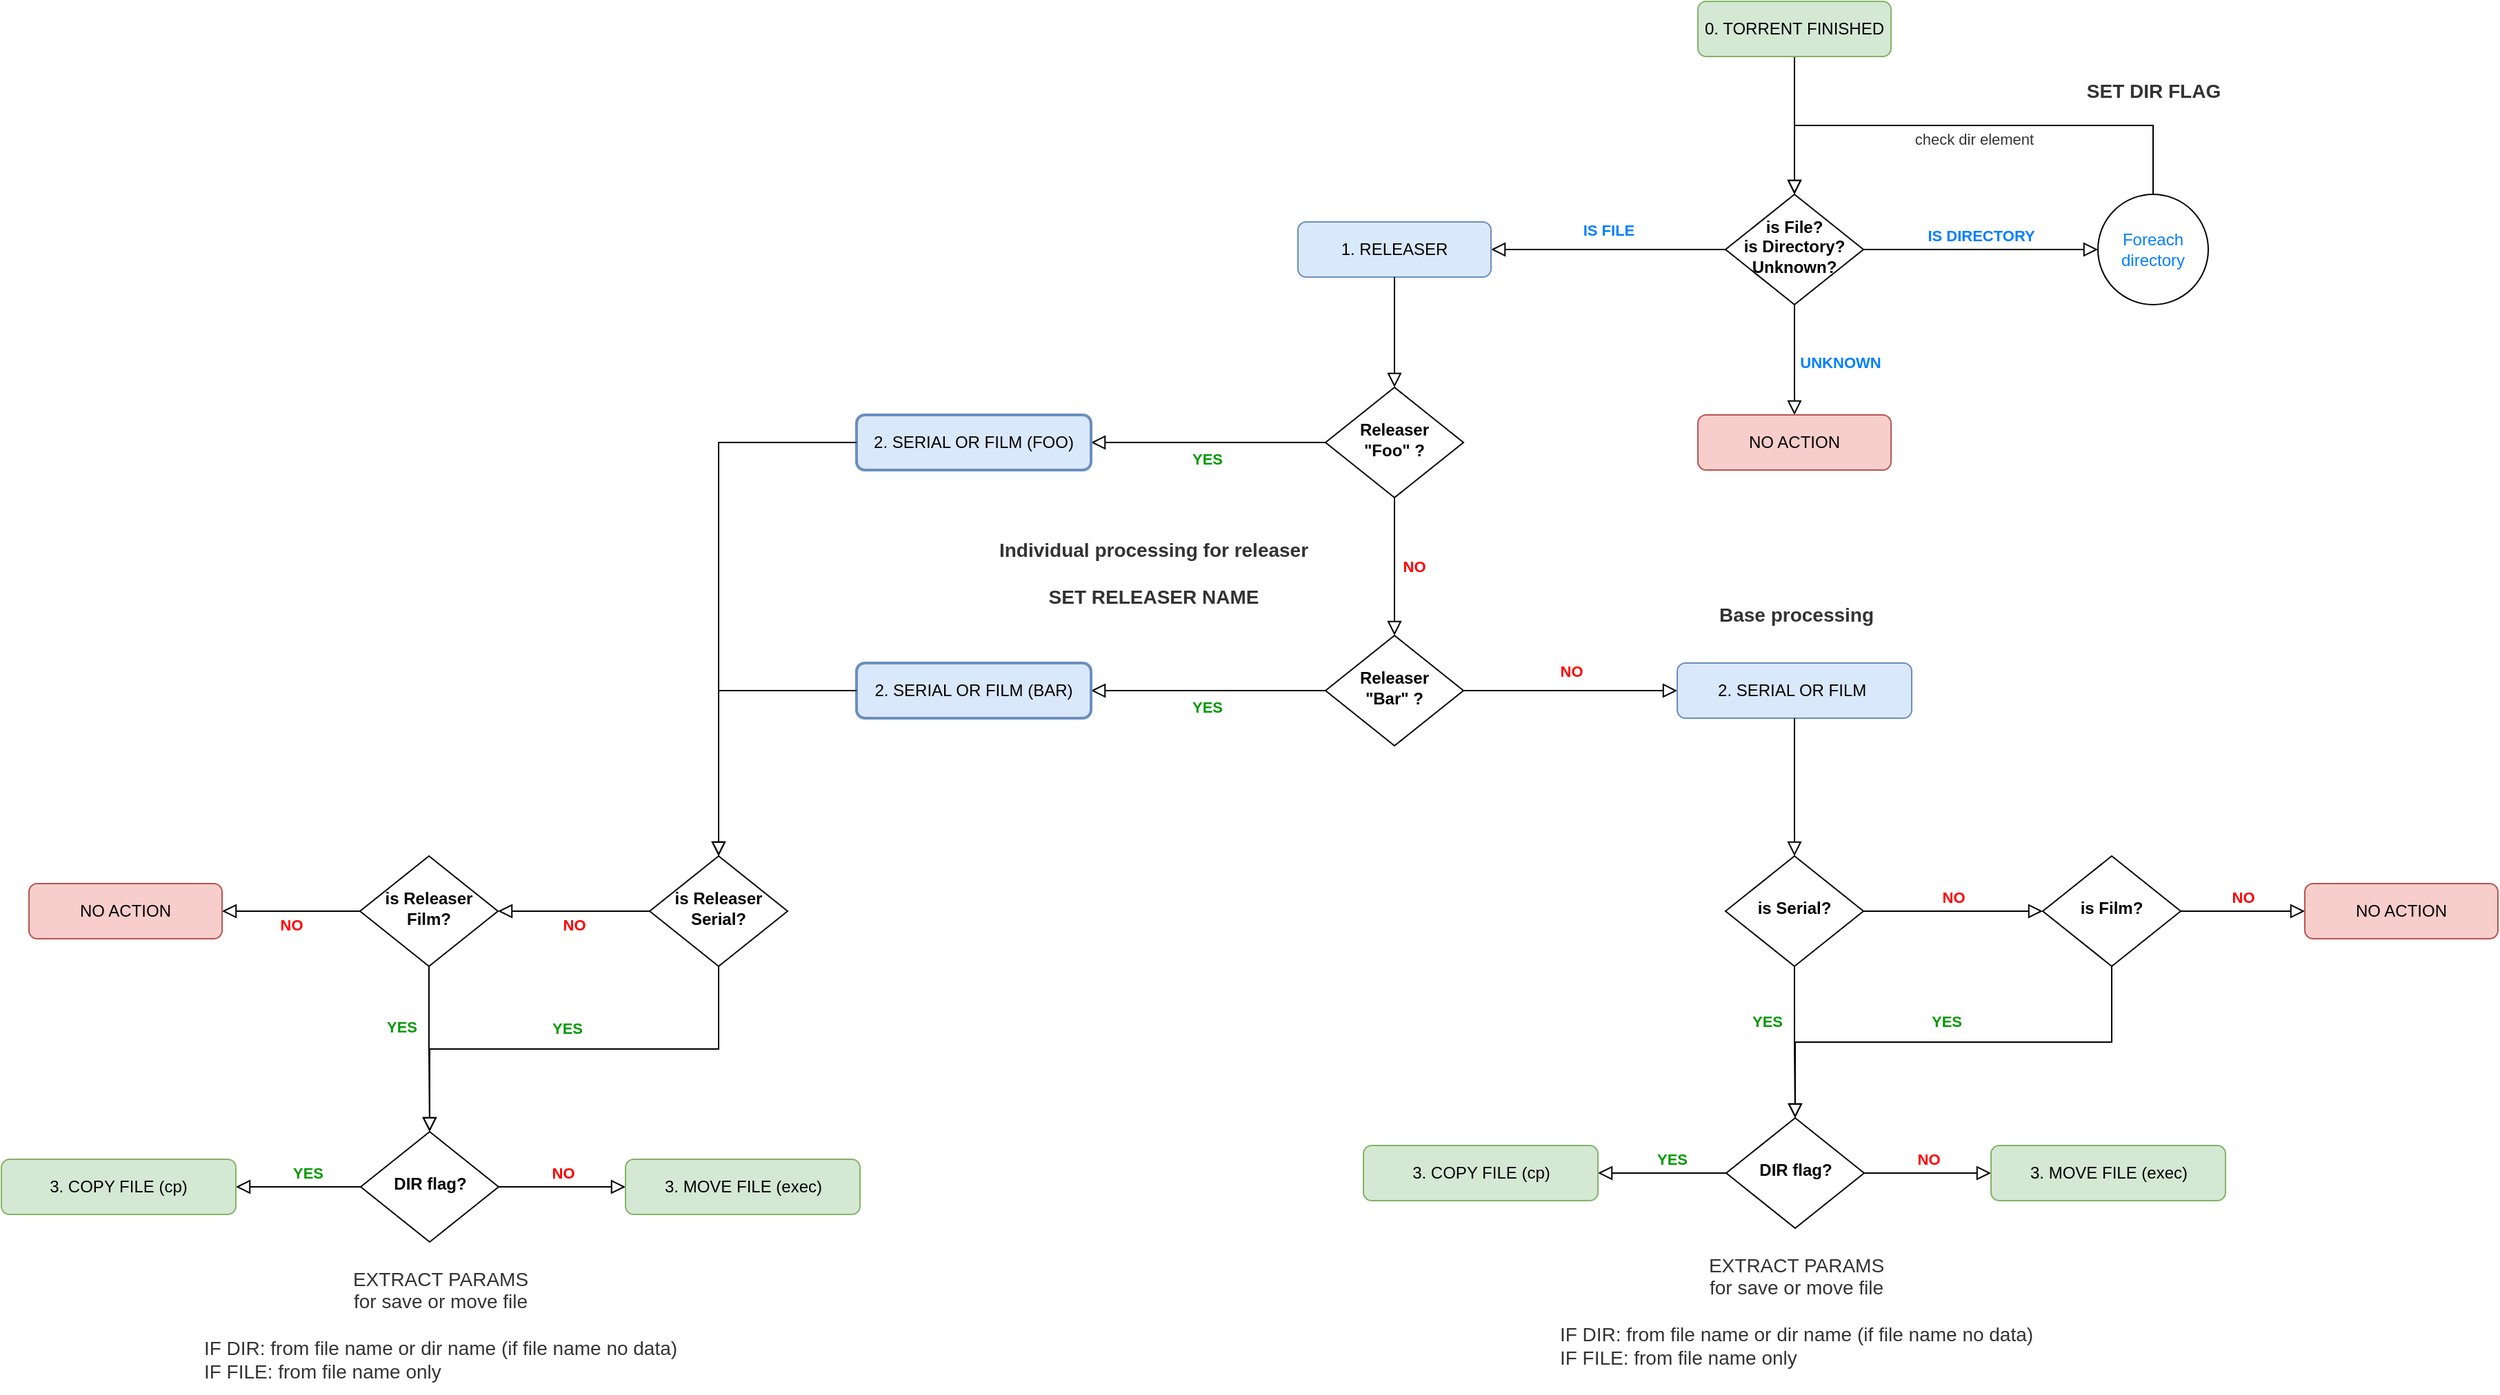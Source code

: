 <mxfile version="20.3.0" type="device"><diagram id="8wbopEudDfug-_9BVk37" name="Страница 1"><mxGraphModel dx="3151" dy="902" grid="1" gridSize="10" guides="1" tooltips="1" connect="1" arrows="1" fold="1" page="1" pageScale="1" pageWidth="827" pageHeight="1169" math="0" shadow="0"><root><mxCell id="0"/><mxCell id="1" parent="0"/><mxCell id="D8MkaVH-K6cw2ITBzaW8-1" value="" style="rounded=0;html=1;jettySize=auto;orthogonalLoop=1;fontSize=11;endArrow=block;endFill=0;endSize=8;strokeWidth=1;shadow=0;labelBackgroundColor=none;edgeStyle=orthogonalEdgeStyle;" edge="1" parent="1" source="D8MkaVH-K6cw2ITBzaW8-2" target="D8MkaVH-K6cw2ITBzaW8-5"><mxGeometry relative="1" as="geometry"/></mxCell><mxCell id="D8MkaVH-K6cw2ITBzaW8-2" value="0. TORRENT FINISHED" style="rounded=1;whiteSpace=wrap;html=1;fontSize=12;glass=0;strokeWidth=1;shadow=0;fillColor=#d5e8d4;strokeColor=#82b366;" vertex="1" parent="1"><mxGeometry x="270" y="130" width="140" height="40" as="geometry"/></mxCell><mxCell id="D8MkaVH-K6cw2ITBzaW8-3" value="&lt;b&gt;&lt;font color=&quot;#007fff&quot;&gt;IS FILE&lt;/font&gt;&lt;/b&gt;" style="rounded=0;html=1;jettySize=auto;orthogonalLoop=1;fontSize=11;endArrow=block;endFill=0;endSize=8;strokeWidth=1;shadow=0;labelBackgroundColor=none;edgeStyle=orthogonalEdgeStyle;fontColor=#009900;exitX=0;exitY=0.5;exitDx=0;exitDy=0;entryX=1;entryY=0.5;entryDx=0;entryDy=0;" edge="1" parent="1" source="D8MkaVH-K6cw2ITBzaW8-5" target="D8MkaVH-K6cw2ITBzaW8-14"><mxGeometry y="-14" relative="1" as="geometry"><mxPoint as="offset"/></mxGeometry></mxCell><mxCell id="D8MkaVH-K6cw2ITBzaW8-4" value="&lt;b&gt;&lt;font color=&quot;#007fff&quot;&gt;IS DIRECTORY&lt;/font&gt;&lt;/b&gt;" style="edgeStyle=orthogonalEdgeStyle;rounded=0;html=1;jettySize=auto;orthogonalLoop=1;fontSize=11;endArrow=block;endFill=0;endSize=8;strokeWidth=1;shadow=0;labelBackgroundColor=none;fontColor=#FF0000;entryX=0;entryY=0.5;entryDx=0;entryDy=0;" edge="1" parent="1" source="D8MkaVH-K6cw2ITBzaW8-5" target="D8MkaVH-K6cw2ITBzaW8-15"><mxGeometry y="10" relative="1" as="geometry"><mxPoint as="offset"/><mxPoint x="560" y="310" as="targetPoint"/></mxGeometry></mxCell><mxCell id="D8MkaVH-K6cw2ITBzaW8-5" value="is File?&lt;br&gt;is Directory?&lt;br&gt;Unknown?" style="rhombus;whiteSpace=wrap;html=1;shadow=0;fontFamily=Helvetica;fontSize=12;align=center;strokeWidth=1;spacing=6;spacingTop=-4;fontStyle=1" vertex="1" parent="1"><mxGeometry x="290" y="270" width="100" height="80" as="geometry"/></mxCell><mxCell id="D8MkaVH-K6cw2ITBzaW8-7" value="&lt;b&gt;&lt;font color=&quot;#009900&quot;&gt;YES&lt;/font&gt;&lt;/b&gt;" style="rounded=0;html=1;jettySize=auto;orthogonalLoop=1;fontSize=11;endArrow=block;endFill=0;endSize=8;strokeWidth=1;shadow=0;labelBackgroundColor=none;edgeStyle=orthogonalEdgeStyle;" edge="1" parent="1" source="D8MkaVH-K6cw2ITBzaW8-9" target="D8MkaVH-K6cw2ITBzaW8-10"><mxGeometry x="0.012" y="12" relative="1" as="geometry"><mxPoint as="offset"/></mxGeometry></mxCell><mxCell id="D8MkaVH-K6cw2ITBzaW8-8" value="&lt;b&gt;&lt;font color=&quot;#ff0000&quot;&gt;NO&lt;/font&gt;&lt;/b&gt;" style="edgeStyle=orthogonalEdgeStyle;rounded=0;html=1;jettySize=auto;orthogonalLoop=1;fontSize=11;endArrow=block;endFill=0;endSize=8;strokeWidth=1;shadow=0;labelBackgroundColor=none;entryX=0.5;entryY=0;entryDx=0;entryDy=0;" edge="1" parent="1" source="D8MkaVH-K6cw2ITBzaW8-9" target="D8MkaVH-K6cw2ITBzaW8-22"><mxGeometry y="14" relative="1" as="geometry"><mxPoint as="offset"/><mxPoint x="50" y="600" as="targetPoint"/></mxGeometry></mxCell><mxCell id="D8MkaVH-K6cw2ITBzaW8-9" value="Releaser&lt;br&gt;&quot;Foo&quot; ?" style="rhombus;whiteSpace=wrap;html=1;shadow=0;fontFamily=Helvetica;fontSize=12;align=center;strokeWidth=1;spacing=6;spacingTop=-4;fontStyle=1" vertex="1" parent="1"><mxGeometry y="410" width="100" height="80" as="geometry"/></mxCell><mxCell id="D8MkaVH-K6cw2ITBzaW8-10" value="2. SERIAL OR FILM (FOO)" style="rounded=1;whiteSpace=wrap;html=1;fontSize=12;glass=0;strokeWidth=2;shadow=0;fillColor=#dae8fc;strokeColor=#6c8ebf;" vertex="1" parent="1"><mxGeometry x="-340" y="430" width="170" height="40" as="geometry"/></mxCell><mxCell id="D8MkaVH-K6cw2ITBzaW8-14" value="1. RELEASER" style="rounded=1;whiteSpace=wrap;html=1;fontSize=12;glass=0;strokeWidth=1;shadow=0;fillColor=#dae8fc;strokeColor=#6c8ebf;" vertex="1" parent="1"><mxGeometry x="-20" y="290" width="140" height="40" as="geometry"/></mxCell><mxCell id="D8MkaVH-K6cw2ITBzaW8-15" value="Foreach&lt;br&gt;directory" style="ellipse;whiteSpace=wrap;html=1;aspect=fixed;fontColor=#007FFF;" vertex="1" parent="1"><mxGeometry x="560" y="270" width="80" height="80" as="geometry"/></mxCell><mxCell id="D8MkaVH-K6cw2ITBzaW8-17" value="&lt;font color=&quot;#333333&quot;&gt;check dir element&lt;/font&gt;" style="edgeStyle=orthogonalEdgeStyle;rounded=0;html=1;jettySize=auto;orthogonalLoop=1;fontSize=11;endArrow=block;endFill=0;endSize=8;strokeWidth=1;shadow=0;labelBackgroundColor=none;fontColor=#FF0000;entryX=0.5;entryY=0;entryDx=0;entryDy=0;exitX=0.5;exitY=0;exitDx=0;exitDy=0;" edge="1" parent="1" source="D8MkaVH-K6cw2ITBzaW8-15" target="D8MkaVH-K6cw2ITBzaW8-5"><mxGeometry y="10" relative="1" as="geometry"><mxPoint as="offset"/><mxPoint x="400" y="320" as="sourcePoint"/><mxPoint x="570" y="320" as="targetPoint"/><Array as="points"><mxPoint x="600" y="220"/><mxPoint x="340" y="220"/></Array></mxGeometry></mxCell><mxCell id="D8MkaVH-K6cw2ITBzaW8-18" value="" style="rounded=0;html=1;jettySize=auto;orthogonalLoop=1;fontSize=11;endArrow=block;endFill=0;endSize=8;strokeWidth=1;shadow=0;labelBackgroundColor=none;edgeStyle=orthogonalEdgeStyle;exitX=0.5;exitY=1;exitDx=0;exitDy=0;entryX=0.5;entryY=0;entryDx=0;entryDy=0;" edge="1" parent="1" source="D8MkaVH-K6cw2ITBzaW8-14" target="D8MkaVH-K6cw2ITBzaW8-9"><mxGeometry x="-0.25" y="20" relative="1" as="geometry"><mxPoint as="offset"/><mxPoint x="10.043" y="460.034" as="sourcePoint"/><mxPoint x="-170" y="500.034" as="targetPoint"/></mxGeometry></mxCell><mxCell id="D8MkaVH-K6cw2ITBzaW8-20" value="&lt;b&gt;&lt;font color=&quot;#007fff&quot;&gt;UNKNOWN&lt;/font&gt;&lt;/b&gt;" style="rounded=0;html=1;jettySize=auto;orthogonalLoop=1;fontSize=11;endArrow=block;endFill=0;endSize=8;strokeWidth=1;shadow=0;labelBackgroundColor=none;edgeStyle=orthogonalEdgeStyle;fontColor=#009900;exitX=0.5;exitY=1;exitDx=0;exitDy=0;entryX=0.5;entryY=0;entryDx=0;entryDy=0;" edge="1" parent="1" source="D8MkaVH-K6cw2ITBzaW8-5" target="D8MkaVH-K6cw2ITBzaW8-21"><mxGeometry x="0.04" y="33" relative="1" as="geometry"><mxPoint as="offset"/><mxPoint x="300" y="320.0" as="sourcePoint"/><mxPoint x="340" y="410" as="targetPoint"/></mxGeometry></mxCell><mxCell id="D8MkaVH-K6cw2ITBzaW8-21" value="NO ACTION" style="rounded=1;whiteSpace=wrap;html=1;fontSize=12;glass=0;strokeWidth=1;shadow=0;fillColor=#f8cecc;strokeColor=#b85450;" vertex="1" parent="1"><mxGeometry x="270" y="430" width="140" height="40" as="geometry"/></mxCell><mxCell id="D8MkaVH-K6cw2ITBzaW8-22" value="Releaser&lt;br&gt;&quot;Bar&quot; ?" style="rhombus;whiteSpace=wrap;html=1;shadow=0;fontFamily=Helvetica;fontSize=12;align=center;strokeWidth=1;spacing=6;spacingTop=-4;fontStyle=1" vertex="1" parent="1"><mxGeometry y="590" width="100" height="80" as="geometry"/></mxCell><mxCell id="D8MkaVH-K6cw2ITBzaW8-23" value="&lt;b&gt;&lt;font color=&quot;#009900&quot;&gt;YES&lt;/font&gt;&lt;/b&gt;" style="rounded=0;html=1;jettySize=auto;orthogonalLoop=1;fontSize=11;endArrow=block;endFill=0;endSize=8;strokeWidth=1;shadow=0;labelBackgroundColor=none;edgeStyle=orthogonalEdgeStyle;exitX=0;exitY=0.5;exitDx=0;exitDy=0;entryX=1;entryY=0.5;entryDx=0;entryDy=0;" edge="1" parent="1" target="D8MkaVH-K6cw2ITBzaW8-25" source="D8MkaVH-K6cw2ITBzaW8-22"><mxGeometry x="0.012" y="12" relative="1" as="geometry"><mxPoint as="offset"/><mxPoint x="-20.0" y="630" as="sourcePoint"/><mxPoint x="-170" y="630" as="targetPoint"/></mxGeometry></mxCell><mxCell id="D8MkaVH-K6cw2ITBzaW8-25" value="2. SERIAL OR FILM (BAR)" style="rounded=1;whiteSpace=wrap;html=1;fontSize=12;glass=0;strokeWidth=2;shadow=0;fillColor=#dae8fc;strokeColor=#6c8ebf;" vertex="1" parent="1"><mxGeometry x="-340" y="610" width="170" height="40" as="geometry"/></mxCell><mxCell id="D8MkaVH-K6cw2ITBzaW8-26" value="is Releaser Serial?" style="rhombus;whiteSpace=wrap;html=1;shadow=0;fontFamily=Helvetica;fontSize=12;align=center;strokeWidth=1;spacing=6;spacingTop=-4;fontStyle=1" vertex="1" parent="1"><mxGeometry x="-490" y="750" width="100" height="80" as="geometry"/></mxCell><mxCell id="D8MkaVH-K6cw2ITBzaW8-28" value="" style="rounded=0;html=1;jettySize=auto;orthogonalLoop=1;fontSize=11;endArrow=block;endFill=0;endSize=8;strokeWidth=1;shadow=0;labelBackgroundColor=none;edgeStyle=orthogonalEdgeStyle;exitX=0;exitY=0.5;exitDx=0;exitDy=0;entryX=0.5;entryY=0;entryDx=0;entryDy=0;" edge="1" parent="1" source="D8MkaVH-K6cw2ITBzaW8-10" target="D8MkaVH-K6cw2ITBzaW8-26"><mxGeometry x="-0.25" y="20" relative="1" as="geometry"><mxPoint as="offset"/><mxPoint x="60" y="340" as="sourcePoint"/><mxPoint x="60" y="420" as="targetPoint"/></mxGeometry></mxCell><mxCell id="D8MkaVH-K6cw2ITBzaW8-29" value="" style="rounded=0;html=1;jettySize=auto;orthogonalLoop=1;fontSize=11;endArrow=block;endFill=0;endSize=8;strokeWidth=1;shadow=0;labelBackgroundColor=none;edgeStyle=orthogonalEdgeStyle;exitX=0;exitY=0.5;exitDx=0;exitDy=0;entryX=0.5;entryY=0;entryDx=0;entryDy=0;" edge="1" parent="1" source="D8MkaVH-K6cw2ITBzaW8-25" target="D8MkaVH-K6cw2ITBzaW8-26"><mxGeometry x="-0.25" y="20" relative="1" as="geometry"><mxPoint as="offset"/><mxPoint x="-348" y="584" as="sourcePoint"/><mxPoint x="-460" y="625" as="targetPoint"/></mxGeometry></mxCell><mxCell id="D8MkaVH-K6cw2ITBzaW8-30" value="&lt;b&gt;&lt;font color=&quot;#ff0000&quot;&gt;NO&lt;/font&gt;&lt;/b&gt;" style="edgeStyle=orthogonalEdgeStyle;rounded=0;html=1;jettySize=auto;orthogonalLoop=1;fontSize=11;endArrow=block;endFill=0;endSize=8;strokeWidth=1;shadow=0;labelBackgroundColor=none;exitX=1;exitY=0.5;exitDx=0;exitDy=0;entryX=0;entryY=0.5;entryDx=0;entryDy=0;" edge="1" parent="1" source="D8MkaVH-K6cw2ITBzaW8-22" target="D8MkaVH-K6cw2ITBzaW8-31"><mxGeometry y="14" relative="1" as="geometry"><mxPoint as="offset"/><mxPoint x="60" y="500" as="sourcePoint"/><mxPoint x="270" y="630" as="targetPoint"/></mxGeometry></mxCell><mxCell id="D8MkaVH-K6cw2ITBzaW8-31" value="2. SERIAL OR FILM&amp;nbsp;" style="rounded=1;whiteSpace=wrap;html=1;fontSize=12;glass=0;strokeWidth=1;shadow=0;fillColor=#dae8fc;strokeColor=#6c8ebf;" vertex="1" parent="1"><mxGeometry x="255" y="610" width="170" height="40" as="geometry"/></mxCell><mxCell id="D8MkaVH-K6cw2ITBzaW8-32" value="is Serial?" style="rhombus;whiteSpace=wrap;html=1;shadow=0;fontFamily=Helvetica;fontSize=12;align=center;strokeWidth=1;spacing=6;spacingTop=-4;fontStyle=1" vertex="1" parent="1"><mxGeometry x="290" y="750" width="100" height="80" as="geometry"/></mxCell><mxCell id="D8MkaVH-K6cw2ITBzaW8-33" value="" style="rounded=0;html=1;jettySize=auto;orthogonalLoop=1;fontSize=11;endArrow=block;endFill=0;endSize=8;strokeWidth=1;shadow=0;labelBackgroundColor=none;edgeStyle=orthogonalEdgeStyle;exitX=0.5;exitY=1;exitDx=0;exitDy=0;entryX=0.5;entryY=0;entryDx=0;entryDy=0;" edge="1" parent="1" source="D8MkaVH-K6cw2ITBzaW8-31" target="D8MkaVH-K6cw2ITBzaW8-32"><mxGeometry x="-0.25" y="20" relative="1" as="geometry"><mxPoint as="offset"/><mxPoint x="280" y="710" as="sourcePoint"/><mxPoint x="150" y="710" as="targetPoint"/></mxGeometry></mxCell><mxCell id="D8MkaVH-K6cw2ITBzaW8-37" value="&lt;b&gt;&lt;font color=&quot;#009900&quot;&gt;YES&lt;/font&gt;&lt;/b&gt;" style="rounded=0;html=1;jettySize=auto;orthogonalLoop=1;fontSize=11;endArrow=block;endFill=0;endSize=8;strokeWidth=1;shadow=0;labelBackgroundColor=none;edgeStyle=orthogonalEdgeStyle;exitX=0.5;exitY=1;exitDx=0;exitDy=0;entryX=0.5;entryY=0;entryDx=0;entryDy=0;" edge="1" parent="1" source="D8MkaVH-K6cw2ITBzaW8-32" target="D8MkaVH-K6cw2ITBzaW8-45"><mxGeometry x="-0.276" y="-20" relative="1" as="geometry"><mxPoint as="offset"/><mxPoint x="270" y="789.66" as="sourcePoint"/><mxPoint x="60" y="810" as="targetPoint"/></mxGeometry></mxCell><mxCell id="D8MkaVH-K6cw2ITBzaW8-38" value="&lt;b&gt;&lt;font color=&quot;#ff0000&quot;&gt;NO&lt;/font&gt;&lt;/b&gt;" style="edgeStyle=orthogonalEdgeStyle;rounded=0;html=1;jettySize=auto;orthogonalLoop=1;fontSize=11;endArrow=block;endFill=0;endSize=8;strokeWidth=1;shadow=0;labelBackgroundColor=none;exitX=1;exitY=0.5;exitDx=0;exitDy=0;entryX=0;entryY=0.5;entryDx=0;entryDy=0;" edge="1" parent="1" source="D8MkaVH-K6cw2ITBzaW8-32" target="D8MkaVH-K6cw2ITBzaW8-39"><mxGeometry y="10" relative="1" as="geometry"><mxPoint as="offset"/><mxPoint x="414" y="770" as="sourcePoint"/><mxPoint x="470" y="790" as="targetPoint"/></mxGeometry></mxCell><mxCell id="D8MkaVH-K6cw2ITBzaW8-39" value="is Film?" style="rhombus;whiteSpace=wrap;html=1;shadow=0;fontFamily=Helvetica;fontSize=12;align=center;strokeWidth=1;spacing=6;spacingTop=-4;fontStyle=1" vertex="1" parent="1"><mxGeometry x="520" y="750" width="100" height="80" as="geometry"/></mxCell><mxCell id="D8MkaVH-K6cw2ITBzaW8-40" value="&lt;b&gt;&lt;font color=&quot;#ff0000&quot;&gt;NO&lt;/font&gt;&lt;/b&gt;" style="edgeStyle=orthogonalEdgeStyle;rounded=0;html=1;jettySize=auto;orthogonalLoop=1;fontSize=11;endArrow=block;endFill=0;endSize=8;strokeWidth=1;shadow=0;labelBackgroundColor=none;exitX=1;exitY=0.5;exitDx=0;exitDy=0;entryX=0;entryY=0.5;entryDx=0;entryDy=0;" edge="1" parent="1" source="D8MkaVH-K6cw2ITBzaW8-39" target="D8MkaVH-K6cw2ITBzaW8-42"><mxGeometry y="10" relative="1" as="geometry"><mxPoint as="offset"/><mxPoint x="650" y="770" as="sourcePoint"/><mxPoint x="690" y="790" as="targetPoint"/></mxGeometry></mxCell><mxCell id="D8MkaVH-K6cw2ITBzaW8-42" value="NO ACTION" style="rounded=1;whiteSpace=wrap;html=1;fontSize=12;glass=0;strokeWidth=1;shadow=0;fillColor=#f8cecc;strokeColor=#b85450;" vertex="1" parent="1"><mxGeometry x="710" y="770" width="140" height="40" as="geometry"/></mxCell><mxCell id="D8MkaVH-K6cw2ITBzaW8-44" value="SET DIR FLAG" style="text;html=1;align=center;verticalAlign=middle;resizable=0;points=[];autosize=1;strokeColor=none;fillColor=none;fontColor=#333333;fontStyle=1;fontSize=14;" vertex="1" parent="1"><mxGeometry x="540" y="180" width="120" height="30" as="geometry"/></mxCell><mxCell id="D8MkaVH-K6cw2ITBzaW8-45" value="DIR flag?" style="rhombus;whiteSpace=wrap;html=1;shadow=0;fontFamily=Helvetica;fontSize=12;align=center;strokeWidth=1;spacing=6;spacingTop=-4;fontStyle=1" vertex="1" parent="1"><mxGeometry x="290.5" y="940" width="100" height="80" as="geometry"/></mxCell><mxCell id="D8MkaVH-K6cw2ITBzaW8-47" value="Individual processing for releaser&lt;br&gt;&lt;br&gt;SET RELEASER NAME" style="text;html=1;align=center;verticalAlign=middle;resizable=0;points=[];autosize=1;strokeColor=none;fillColor=none;fontColor=#333333;fontStyle=1;fontSize=14;" vertex="1" parent="1"><mxGeometry x="-250" y="515" width="250" height="60" as="geometry"/></mxCell><mxCell id="D8MkaVH-K6cw2ITBzaW8-49" value="&lt;b&gt;&lt;font color=&quot;#009900&quot;&gt;YES&lt;/font&gt;&lt;/b&gt;" style="rounded=0;html=1;jettySize=auto;orthogonalLoop=1;fontSize=11;endArrow=block;endFill=0;endSize=8;strokeWidth=1;shadow=0;labelBackgroundColor=none;edgeStyle=orthogonalEdgeStyle;exitX=0;exitY=0.5;exitDx=0;exitDy=0;entryX=1;entryY=0.5;entryDx=0;entryDy=0;" edge="1" parent="1" source="D8MkaVH-K6cw2ITBzaW8-45" target="D8MkaVH-K6cw2ITBzaW8-51"><mxGeometry x="-0.143" y="-10" relative="1" as="geometry"><mxPoint as="offset"/><mxPoint x="277.5" y="950" as="sourcePoint"/><mxPoint x="217.5" y="980" as="targetPoint"/></mxGeometry></mxCell><mxCell id="D8MkaVH-K6cw2ITBzaW8-50" value="&lt;b&gt;&lt;font color=&quot;#ff0000&quot;&gt;NO&lt;/font&gt;&lt;/b&gt;" style="edgeStyle=orthogonalEdgeStyle;rounded=0;html=1;jettySize=auto;orthogonalLoop=1;fontSize=11;endArrow=block;endFill=0;endSize=8;strokeWidth=1;shadow=0;labelBackgroundColor=none;exitX=1;exitY=0.5;exitDx=0;exitDy=0;entryX=0;entryY=0.5;entryDx=0;entryDy=0;" edge="1" parent="1" source="D8MkaVH-K6cw2ITBzaW8-45" target="D8MkaVH-K6cw2ITBzaW8-54"><mxGeometry y="10" relative="1" as="geometry"><mxPoint as="offset"/><mxPoint x="427.5" y="979.66" as="sourcePoint"/><mxPoint x="457.5" y="980" as="targetPoint"/></mxGeometry></mxCell><mxCell id="D8MkaVH-K6cw2ITBzaW8-51" value="3. COPY FILE (cp)" style="rounded=1;whiteSpace=wrap;html=1;fontSize=12;glass=0;strokeWidth=1;shadow=0;fillColor=#d5e8d4;strokeColor=#82b366;" vertex="1" parent="1"><mxGeometry x="27.5" y="960" width="170" height="40" as="geometry"/></mxCell><mxCell id="D8MkaVH-K6cw2ITBzaW8-54" value="3. MOVE FILE (exec)" style="rounded=1;whiteSpace=wrap;html=1;fontSize=12;glass=0;strokeWidth=1;shadow=0;fillColor=#d5e8d4;strokeColor=#82b366;" vertex="1" parent="1"><mxGeometry x="482.5" y="960" width="170" height="40" as="geometry"/></mxCell><mxCell id="D8MkaVH-K6cw2ITBzaW8-57" value="&lt;b&gt;&lt;font color=&quot;#009900&quot;&gt;YES&lt;/font&gt;&lt;/b&gt;" style="rounded=0;html=1;jettySize=auto;orthogonalLoop=1;fontSize=11;endArrow=block;endFill=0;endSize=8;strokeWidth=1;shadow=0;labelBackgroundColor=none;edgeStyle=orthogonalEdgeStyle;exitX=0.5;exitY=1;exitDx=0;exitDy=0;entryX=0.5;entryY=0;entryDx=0;entryDy=0;" edge="1" parent="1" source="D8MkaVH-K6cw2ITBzaW8-39" target="D8MkaVH-K6cw2ITBzaW8-45"><mxGeometry x="0.031" y="-15" relative="1" as="geometry"><mxPoint as="offset"/><mxPoint x="350" y="840" as="sourcePoint"/><mxPoint x="350.5" y="950" as="targetPoint"/></mxGeometry></mxCell><mxCell id="D8MkaVH-K6cw2ITBzaW8-59" value="Base processing" style="text;html=1;align=center;verticalAlign=middle;resizable=0;points=[];autosize=1;strokeColor=none;fillColor=none;fontColor=#333333;fontStyle=1;fontSize=14;" vertex="1" parent="1"><mxGeometry x="270.5" y="560" width="140" height="30" as="geometry"/></mxCell><mxCell id="D8MkaVH-K6cw2ITBzaW8-60" value="is Releaser Film?" style="rhombus;whiteSpace=wrap;html=1;shadow=0;fontFamily=Helvetica;fontSize=12;align=center;strokeWidth=1;spacing=6;spacingTop=-4;fontStyle=1" vertex="1" parent="1"><mxGeometry x="-700" y="750" width="100" height="80" as="geometry"/></mxCell><mxCell id="D8MkaVH-K6cw2ITBzaW8-61" value="&lt;b&gt;&lt;font color=&quot;#ff0000&quot;&gt;NO&lt;/font&gt;&lt;/b&gt;" style="edgeStyle=orthogonalEdgeStyle;rounded=0;html=1;jettySize=auto;orthogonalLoop=1;fontSize=11;endArrow=block;endFill=0;endSize=8;strokeWidth=1;shadow=0;labelBackgroundColor=none;exitX=0;exitY=0.5;exitDx=0;exitDy=0;entryX=1;entryY=0.5;entryDx=0;entryDy=0;" edge="1" parent="1" source="D8MkaVH-K6cw2ITBzaW8-26" target="D8MkaVH-K6cw2ITBzaW8-60"><mxGeometry y="10" relative="1" as="geometry"><mxPoint as="offset"/><mxPoint x="-630" y="710" as="sourcePoint"/><mxPoint x="-500" y="710" as="targetPoint"/></mxGeometry></mxCell><mxCell id="D8MkaVH-K6cw2ITBzaW8-62" value="&lt;b&gt;&lt;font color=&quot;#ff0000&quot;&gt;NO&lt;/font&gt;&lt;/b&gt;" style="edgeStyle=orthogonalEdgeStyle;rounded=0;html=1;jettySize=auto;orthogonalLoop=1;fontSize=11;endArrow=block;endFill=0;endSize=8;strokeWidth=1;shadow=0;labelBackgroundColor=none;exitX=0;exitY=0.5;exitDx=0;exitDy=0;entryX=1;entryY=0.5;entryDx=0;entryDy=0;" edge="1" parent="1" source="D8MkaVH-K6cw2ITBzaW8-60" target="D8MkaVH-K6cw2ITBzaW8-63"><mxGeometry y="10" relative="1" as="geometry"><mxPoint as="offset"/><mxPoint x="-740" y="820" as="sourcePoint"/><mxPoint x="-810" y="790" as="targetPoint"/></mxGeometry></mxCell><mxCell id="D8MkaVH-K6cw2ITBzaW8-63" value="NO ACTION" style="rounded=1;whiteSpace=wrap;html=1;fontSize=12;glass=0;strokeWidth=1;shadow=0;fillColor=#f8cecc;strokeColor=#b85450;" vertex="1" parent="1"><mxGeometry x="-940" y="770" width="140" height="40" as="geometry"/></mxCell><mxCell id="D8MkaVH-K6cw2ITBzaW8-68" value="DIR flag?" style="rhombus;whiteSpace=wrap;html=1;shadow=0;fontFamily=Helvetica;fontSize=12;align=center;strokeWidth=1;spacing=6;spacingTop=-4;fontStyle=1" vertex="1" parent="1"><mxGeometry x="-699.5" y="950" width="100" height="80" as="geometry"/></mxCell><mxCell id="D8MkaVH-K6cw2ITBzaW8-69" value="&lt;b&gt;&lt;font color=&quot;#009900&quot;&gt;YES&lt;/font&gt;&lt;/b&gt;" style="rounded=0;html=1;jettySize=auto;orthogonalLoop=1;fontSize=11;endArrow=block;endFill=0;endSize=8;strokeWidth=1;shadow=0;labelBackgroundColor=none;edgeStyle=orthogonalEdgeStyle;exitX=0;exitY=0.5;exitDx=0;exitDy=0;entryX=1;entryY=0.5;entryDx=0;entryDy=0;" edge="1" parent="1" source="D8MkaVH-K6cw2ITBzaW8-68" target="D8MkaVH-K6cw2ITBzaW8-71"><mxGeometry x="-0.143" y="-10" relative="1" as="geometry"><mxPoint as="offset"/><mxPoint x="-712.5" y="960" as="sourcePoint"/><mxPoint x="-772.5" y="990" as="targetPoint"/></mxGeometry></mxCell><mxCell id="D8MkaVH-K6cw2ITBzaW8-70" value="&lt;b&gt;&lt;font color=&quot;#ff0000&quot;&gt;NO&lt;/font&gt;&lt;/b&gt;" style="edgeStyle=orthogonalEdgeStyle;rounded=0;html=1;jettySize=auto;orthogonalLoop=1;fontSize=11;endArrow=block;endFill=0;endSize=8;strokeWidth=1;shadow=0;labelBackgroundColor=none;exitX=1;exitY=0.5;exitDx=0;exitDy=0;entryX=0;entryY=0.5;entryDx=0;entryDy=0;" edge="1" parent="1" source="D8MkaVH-K6cw2ITBzaW8-68" target="D8MkaVH-K6cw2ITBzaW8-72"><mxGeometry y="10" relative="1" as="geometry"><mxPoint as="offset"/><mxPoint x="-562.5" y="989.66" as="sourcePoint"/><mxPoint x="-532.5" y="990" as="targetPoint"/></mxGeometry></mxCell><mxCell id="D8MkaVH-K6cw2ITBzaW8-71" value="3. COPY FILE (cp)" style="rounded=1;whiteSpace=wrap;html=1;fontSize=12;glass=0;strokeWidth=1;shadow=0;fillColor=#d5e8d4;strokeColor=#82b366;" vertex="1" parent="1"><mxGeometry x="-960" y="970" width="170" height="40" as="geometry"/></mxCell><mxCell id="D8MkaVH-K6cw2ITBzaW8-72" value="3. MOVE FILE (exec)" style="rounded=1;whiteSpace=wrap;html=1;fontSize=12;glass=0;strokeWidth=1;shadow=0;fillColor=#d5e8d4;strokeColor=#82b366;" vertex="1" parent="1"><mxGeometry x="-507.5" y="970" width="170" height="40" as="geometry"/></mxCell><mxCell id="D8MkaVH-K6cw2ITBzaW8-73" value="&lt;b&gt;&lt;font color=&quot;#009900&quot;&gt;YES&lt;/font&gt;&lt;/b&gt;" style="rounded=0;html=1;jettySize=auto;orthogonalLoop=1;fontSize=11;endArrow=block;endFill=0;endSize=8;strokeWidth=1;shadow=0;labelBackgroundColor=none;edgeStyle=orthogonalEdgeStyle;exitX=0.5;exitY=1;exitDx=0;exitDy=0;entryX=0.5;entryY=0;entryDx=0;entryDy=0;" edge="1" parent="1" source="D8MkaVH-K6cw2ITBzaW8-60" target="D8MkaVH-K6cw2ITBzaW8-68"><mxGeometry x="-0.276" y="-20" relative="1" as="geometry"><mxPoint as="offset"/><mxPoint x="-290" y="770" as="sourcePoint"/><mxPoint x="-289.5" y="880" as="targetPoint"/></mxGeometry></mxCell><mxCell id="D8MkaVH-K6cw2ITBzaW8-74" value="&lt;b&gt;&lt;font color=&quot;#009900&quot;&gt;YES&lt;/font&gt;&lt;/b&gt;" style="rounded=0;html=1;jettySize=auto;orthogonalLoop=1;fontSize=11;endArrow=block;endFill=0;endSize=8;strokeWidth=1;shadow=0;labelBackgroundColor=none;edgeStyle=orthogonalEdgeStyle;exitX=0.5;exitY=1;exitDx=0;exitDy=0;entryX=0.5;entryY=0;entryDx=0;entryDy=0;" edge="1" parent="1" source="D8MkaVH-K6cw2ITBzaW8-26" target="D8MkaVH-K6cw2ITBzaW8-68"><mxGeometry x="0.033" y="-15" relative="1" as="geometry"><mxPoint as="offset"/><mxPoint x="-640" y="840" as="sourcePoint"/><mxPoint x="-639.5" y="950" as="targetPoint"/></mxGeometry></mxCell><mxCell id="D8MkaVH-K6cw2ITBzaW8-78" value="EXTRACT PARAMS&lt;br&gt;for save or move file&lt;br&gt;&lt;br&gt;&lt;div style=&quot;text-align: left;&quot;&gt;&lt;span style=&quot;background-color: initial;&quot;&gt;IF DIR: from file name or dir name (if file name no data)&lt;/span&gt;&lt;/div&gt;&lt;div style=&quot;text-align: left;&quot;&gt;&lt;span style=&quot;background-color: initial;&quot;&gt;IF FILE: from file name only&lt;/span&gt;&lt;/div&gt;" style="text;html=1;align=center;verticalAlign=middle;resizable=0;points=[];autosize=1;strokeColor=none;fillColor=none;fontSize=14;fontColor=#333333;" vertex="1" parent="1"><mxGeometry x="-827" y="1040" width="370" height="100" as="geometry"/></mxCell><mxCell id="D8MkaVH-K6cw2ITBzaW8-79" value="EXTRACT PARAMS&lt;br&gt;for save or move file&lt;br&gt;&lt;br&gt;&lt;div style=&quot;text-align: left;&quot;&gt;&lt;span style=&quot;background-color: initial;&quot;&gt;IF DIR: from file name or dir name (if file name no data)&lt;/span&gt;&lt;/div&gt;&lt;div style=&quot;text-align: left;&quot;&gt;&lt;span style=&quot;background-color: initial;&quot;&gt;IF FILE: from file name only&lt;/span&gt;&lt;/div&gt;" style="text;html=1;align=center;verticalAlign=middle;resizable=0;points=[];autosize=1;strokeColor=none;fillColor=none;fontSize=14;fontColor=#333333;" vertex="1" parent="1"><mxGeometry x="155.5" y="1030" width="370" height="100" as="geometry"/></mxCell></root></mxGraphModel></diagram></mxfile>